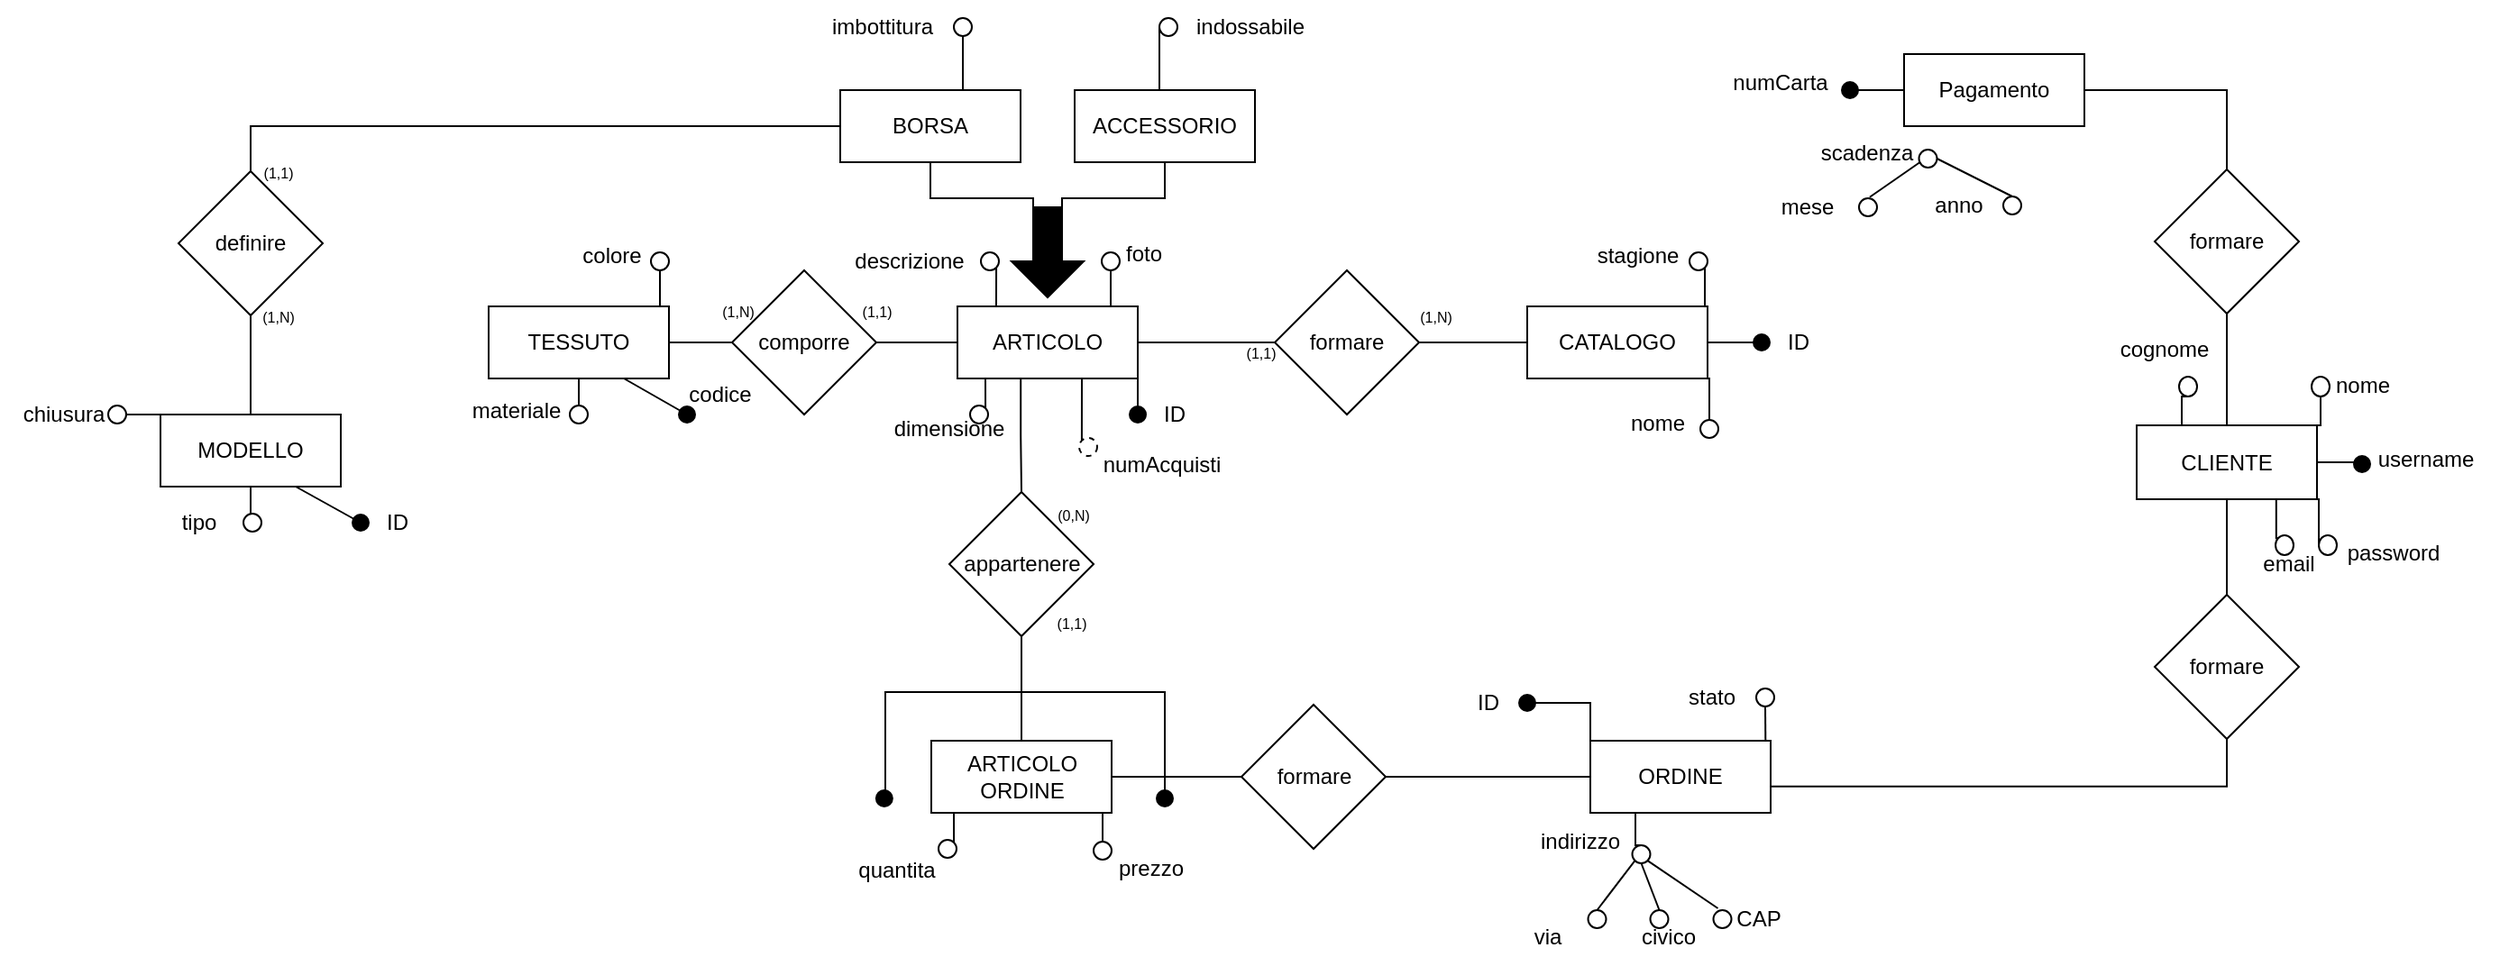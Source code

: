 <mxfile version="26.0.16">
  <diagram name="Pagina-1" id="xXDUhA1cTyPcn6yYdcTW">
    <mxGraphModel dx="1228" dy="206" grid="1" gridSize="10" guides="1" tooltips="1" connect="1" arrows="1" fold="1" page="1" pageScale="1" pageWidth="827" pageHeight="1169" math="0" shadow="0">
      <root>
        <mxCell id="0" />
        <mxCell id="1" parent="0" />
        <mxCell id="b8Xn-FrnnSBAFmYbfaQa-20" style="edgeStyle=orthogonalEdgeStyle;rounded=0;orthogonalLoop=1;jettySize=auto;html=1;exitX=0;exitY=0.5;exitDx=0;exitDy=0;entryX=0.5;entryY=0;entryDx=0;entryDy=0;endArrow=none;endFill=0;" parent="1" source="b8Xn-FrnnSBAFmYbfaQa-10" target="b8Xn-FrnnSBAFmYbfaQa-19" edge="1">
          <mxGeometry relative="1" as="geometry" />
        </mxCell>
        <mxCell id="b8Xn-FrnnSBAFmYbfaQa-26" style="edgeStyle=orthogonalEdgeStyle;rounded=0;orthogonalLoop=1;jettySize=auto;html=1;exitX=0.5;exitY=1;exitDx=0;exitDy=0;entryX=0.5;entryY=0;entryDx=0;entryDy=0;endArrow=none;endFill=0;" parent="1" source="b8Xn-FrnnSBAFmYbfaQa-19" target="b8Xn-FrnnSBAFmYbfaQa-21" edge="1">
          <mxGeometry relative="1" as="geometry" />
        </mxCell>
        <mxCell id="b8Xn-FrnnSBAFmYbfaQa-19" value="definire" style="rhombus;whiteSpace=wrap;html=1;" parent="1" vertex="1">
          <mxGeometry x="-27" y="115" width="80" height="80" as="geometry" />
        </mxCell>
        <mxCell id="b8Xn-FrnnSBAFmYbfaQa-105" style="edgeStyle=orthogonalEdgeStyle;rounded=0;orthogonalLoop=1;jettySize=auto;html=1;exitX=0;exitY=0;exitDx=0;exitDy=0;entryX=1;entryY=0.5;entryDx=0;entryDy=0;endArrow=none;endFill=0;" parent="1" source="b8Xn-FrnnSBAFmYbfaQa-21" target="b8Xn-FrnnSBAFmYbfaQa-103" edge="1">
          <mxGeometry relative="1" as="geometry" />
        </mxCell>
        <mxCell id="b8Xn-FrnnSBAFmYbfaQa-21" value="MODELLO" style="whiteSpace=wrap;html=1;align=center;" parent="1" vertex="1">
          <mxGeometry x="-37" y="250" width="100" height="40" as="geometry" />
        </mxCell>
        <mxCell id="b8Xn-FrnnSBAFmYbfaQa-33" style="edgeStyle=orthogonalEdgeStyle;rounded=0;orthogonalLoop=1;jettySize=auto;html=1;exitX=0.5;exitY=0;exitDx=0;exitDy=0;entryX=0.5;entryY=1;entryDx=0;entryDy=0;endArrow=none;endFill=0;" parent="1" source="b8Xn-FrnnSBAFmYbfaQa-29" target="b8Xn-FrnnSBAFmYbfaQa-21" edge="1">
          <mxGeometry relative="1" as="geometry" />
        </mxCell>
        <mxCell id="b8Xn-FrnnSBAFmYbfaQa-29" value="" style="ellipse;whiteSpace=wrap;html=1;aspect=fixed;" parent="1" vertex="1">
          <mxGeometry x="9" y="305" width="10" height="10" as="geometry" />
        </mxCell>
        <mxCell id="b8Xn-FrnnSBAFmYbfaQa-22" value="ID" style="text;html=1;align=center;verticalAlign=middle;resizable=0;points=[];autosize=1;strokeColor=none;fillColor=none;container=0;" parent="1" vertex="1">
          <mxGeometry x="74.003" y="295" width="40" height="30" as="geometry" />
        </mxCell>
        <mxCell id="b8Xn-FrnnSBAFmYbfaQa-23" value="" style="shape=waypoint;sketch=0;size=6;pointerEvents=1;points=[];fillColor=none;resizable=1;rotatable=1;perimeter=centerPerimeter;snapToPoint=1;perimeterSpacing=0;strokeWidth=3;movable=1;deletable=1;editable=1;locked=0;connectable=1;container=0;" parent="1" vertex="1">
          <mxGeometry x="64.0" y="300" width="20" height="20" as="geometry" />
        </mxCell>
        <mxCell id="b8Xn-FrnnSBAFmYbfaQa-24" value="" style="endArrow=none;html=1;rounded=0;entryX=0.378;entryY=0.683;entryDx=0;entryDy=0;entryPerimeter=0;movable=1;resizable=1;rotatable=1;deletable=1;editable=1;locked=0;connectable=1;exitX=0.75;exitY=1;exitDx=0;exitDy=0;" parent="1" source="b8Xn-FrnnSBAFmYbfaQa-21" target="b8Xn-FrnnSBAFmYbfaQa-23" edge="1">
          <mxGeometry width="50" height="50" relative="1" as="geometry">
            <mxPoint x="59.556" y="300" as="sourcePoint" />
            <mxPoint x="152.889" y="345" as="targetPoint" />
          </mxGeometry>
        </mxCell>
        <mxCell id="b8Xn-FrnnSBAFmYbfaQa-32" value="tipo" style="text;html=1;align=center;verticalAlign=middle;resizable=0;points=[];autosize=1;strokeColor=none;fillColor=none;container=0;" parent="1" vertex="1">
          <mxGeometry x="-35.997" y="295" width="40" height="30" as="geometry" />
        </mxCell>
        <mxCell id="b8Xn-FrnnSBAFmYbfaQa-67" style="edgeStyle=orthogonalEdgeStyle;rounded=0;orthogonalLoop=1;jettySize=auto;html=1;exitX=1;exitY=1;exitDx=0;exitDy=0;entryX=0.5;entryY=0;entryDx=0;entryDy=0;endArrow=none;endFill=0;" parent="1" source="b8Xn-FrnnSBAFmYbfaQa-41" target="b8Xn-FrnnSBAFmYbfaQa-63" edge="1">
          <mxGeometry relative="1" as="geometry" />
        </mxCell>
        <mxCell id="b8Xn-FrnnSBAFmYbfaQa-68" style="edgeStyle=orthogonalEdgeStyle;rounded=0;orthogonalLoop=1;jettySize=auto;html=1;exitX=1;exitY=0;exitDx=0;exitDy=0;entryX=1;entryY=1;entryDx=0;entryDy=0;endArrow=none;endFill=0;" parent="1" source="b8Xn-FrnnSBAFmYbfaQa-41" target="b8Xn-FrnnSBAFmYbfaQa-59" edge="1">
          <mxGeometry relative="1" as="geometry" />
        </mxCell>
        <mxCell id="b8Xn-FrnnSBAFmYbfaQa-41" value="CATALOGO" style="whiteSpace=wrap;html=1;align=center;" parent="1" vertex="1">
          <mxGeometry x="721" y="190" width="100" height="40" as="geometry" />
        </mxCell>
        <mxCell id="b8Xn-FrnnSBAFmYbfaQa-49" style="edgeStyle=orthogonalEdgeStyle;rounded=0;orthogonalLoop=1;jettySize=auto;html=1;exitX=1;exitY=0.5;exitDx=0;exitDy=0;entryX=0;entryY=0.5;entryDx=0;entryDy=0;endArrow=none;endFill=0;" parent="1" source="b8Xn-FrnnSBAFmYbfaQa-47" target="b8Xn-FrnnSBAFmYbfaQa-41" edge="1">
          <mxGeometry relative="1" as="geometry" />
        </mxCell>
        <mxCell id="b8Xn-FrnnSBAFmYbfaQa-51" style="edgeStyle=orthogonalEdgeStyle;rounded=0;orthogonalLoop=1;jettySize=auto;html=1;exitX=0;exitY=0.5;exitDx=0;exitDy=0;entryX=1;entryY=0.5;entryDx=0;entryDy=0;endArrow=none;endFill=0;" parent="1" source="b8Xn-FrnnSBAFmYbfaQa-47" target="b8Xn-FrnnSBAFmYbfaQa-18" edge="1">
          <mxGeometry relative="1" as="geometry" />
        </mxCell>
        <mxCell id="b8Xn-FrnnSBAFmYbfaQa-47" value="formare" style="rhombus;whiteSpace=wrap;html=1;" parent="1" vertex="1">
          <mxGeometry x="581" y="170" width="80" height="80" as="geometry" />
        </mxCell>
        <mxCell id="b8Xn-FrnnSBAFmYbfaQa-198" style="edgeStyle=orthogonalEdgeStyle;rounded=0;orthogonalLoop=1;jettySize=auto;html=1;exitX=0.5;exitY=0;exitDx=0;exitDy=0;entryX=0;entryY=0.5;entryDx=0;entryDy=0;endArrow=none;endFill=0;" parent="1" source="b8Xn-FrnnSBAFmYbfaQa-1" target="b8Xn-FrnnSBAFmYbfaQa-194" edge="1">
          <mxGeometry relative="1" as="geometry" />
        </mxCell>
        <mxCell id="b8Xn-FrnnSBAFmYbfaQa-1" value="ACCESSORIO" style="whiteSpace=wrap;html=1;align=center;" parent="1" vertex="1">
          <mxGeometry x="470" y="70" width="100" height="40" as="geometry" />
        </mxCell>
        <mxCell id="b8Xn-FrnnSBAFmYbfaQa-189" style="edgeStyle=orthogonalEdgeStyle;rounded=0;orthogonalLoop=1;jettySize=auto;html=1;exitX=0.75;exitY=0;exitDx=0;exitDy=0;entryX=0.5;entryY=1;entryDx=0;entryDy=0;endArrow=none;endFill=0;" parent="1" source="b8Xn-FrnnSBAFmYbfaQa-10" target="b8Xn-FrnnSBAFmYbfaQa-187" edge="1">
          <mxGeometry relative="1" as="geometry" />
        </mxCell>
        <mxCell id="b8Xn-FrnnSBAFmYbfaQa-10" value="BORSA" style="whiteSpace=wrap;html=1;align=center;" parent="1" vertex="1">
          <mxGeometry x="340" y="70" width="100" height="40" as="geometry" />
        </mxCell>
        <mxCell id="b8Xn-FrnnSBAFmYbfaQa-14" value="" style="shape=singleArrow;whiteSpace=wrap;html=1;arrowWidth=0.4;arrowSize=0.4;rotation=90;fillColor=#000000;" parent="1" vertex="1">
          <mxGeometry x="430" y="140" width="50" height="40" as="geometry" />
        </mxCell>
        <mxCell id="b8Xn-FrnnSBAFmYbfaQa-16" style="edgeStyle=orthogonalEdgeStyle;rounded=0;orthogonalLoop=1;jettySize=auto;html=1;exitX=0.5;exitY=1;exitDx=0;exitDy=0;entryX=0;entryY=0;entryDx=0;entryDy=28;entryPerimeter=0;endArrow=none;endFill=0;" parent="1" source="b8Xn-FrnnSBAFmYbfaQa-10" target="b8Xn-FrnnSBAFmYbfaQa-14" edge="1">
          <mxGeometry relative="1" as="geometry" />
        </mxCell>
        <mxCell id="b8Xn-FrnnSBAFmYbfaQa-17" style="edgeStyle=orthogonalEdgeStyle;rounded=0;orthogonalLoop=1;jettySize=auto;html=1;exitX=0.5;exitY=1;exitDx=0;exitDy=0;entryX=0;entryY=0;entryDx=0;entryDy=12;entryPerimeter=0;endArrow=none;endFill=0;" parent="1" source="b8Xn-FrnnSBAFmYbfaQa-1" target="b8Xn-FrnnSBAFmYbfaQa-14" edge="1">
          <mxGeometry relative="1" as="geometry">
            <mxPoint x="400" y="120" as="sourcePoint" />
            <mxPoint x="457" y="145" as="targetPoint" />
          </mxGeometry>
        </mxCell>
        <mxCell id="b8Xn-FrnnSBAFmYbfaQa-38" style="edgeStyle=orthogonalEdgeStyle;rounded=0;orthogonalLoop=1;jettySize=auto;html=1;exitX=0.25;exitY=1;exitDx=0;exitDy=0;entryX=1;entryY=0;entryDx=0;entryDy=0;endArrow=none;endFill=0;" parent="1" source="b8Xn-FrnnSBAFmYbfaQa-18" target="b8Xn-FrnnSBAFmYbfaQa-34" edge="1">
          <mxGeometry relative="1" as="geometry" />
        </mxCell>
        <mxCell id="b8Xn-FrnnSBAFmYbfaQa-83" style="edgeStyle=orthogonalEdgeStyle;rounded=0;orthogonalLoop=1;jettySize=auto;html=1;exitX=0.25;exitY=0;exitDx=0;exitDy=0;entryX=1;entryY=1;entryDx=0;entryDy=0;endArrow=none;endFill=0;" parent="1" source="b8Xn-FrnnSBAFmYbfaQa-18" target="b8Xn-FrnnSBAFmYbfaQa-81" edge="1">
          <mxGeometry relative="1" as="geometry" />
        </mxCell>
        <mxCell id="b8Xn-FrnnSBAFmYbfaQa-88" style="edgeStyle=orthogonalEdgeStyle;rounded=0;orthogonalLoop=1;jettySize=auto;html=1;exitX=1;exitY=0;exitDx=0;exitDy=0;entryX=0.5;entryY=1;entryDx=0;entryDy=0;endArrow=none;endFill=0;" parent="1" source="b8Xn-FrnnSBAFmYbfaQa-18" target="b8Xn-FrnnSBAFmYbfaQa-84" edge="1">
          <mxGeometry relative="1" as="geometry" />
        </mxCell>
        <mxCell id="b8Xn-FrnnSBAFmYbfaQa-107" style="edgeStyle=orthogonalEdgeStyle;rounded=0;orthogonalLoop=1;jettySize=auto;html=1;exitX=0.351;exitY=1.014;exitDx=0;exitDy=0;entryX=0.5;entryY=0;entryDx=0;entryDy=0;endArrow=none;endFill=0;exitPerimeter=0;" parent="1" source="b8Xn-FrnnSBAFmYbfaQa-18" target="b8Xn-FrnnSBAFmYbfaQa-106" edge="1">
          <mxGeometry relative="1" as="geometry" />
        </mxCell>
        <mxCell id="b8Xn-FrnnSBAFmYbfaQa-182" style="edgeStyle=orthogonalEdgeStyle;rounded=0;orthogonalLoop=1;jettySize=auto;html=1;exitX=0.75;exitY=1;exitDx=0;exitDy=0;entryX=0;entryY=0;entryDx=0;entryDy=0;endArrow=none;endFill=0;" parent="1" source="b8Xn-FrnnSBAFmYbfaQa-18" target="b8Xn-FrnnSBAFmYbfaQa-181" edge="1">
          <mxGeometry relative="1" as="geometry" />
        </mxCell>
        <mxCell id="b8Xn-FrnnSBAFmYbfaQa-18" value="ARTICOLO" style="whiteSpace=wrap;html=1;align=center;" parent="1" vertex="1">
          <mxGeometry x="405" y="190" width="100" height="40" as="geometry" />
        </mxCell>
        <mxCell id="b8Xn-FrnnSBAFmYbfaQa-34" value="" style="ellipse;whiteSpace=wrap;html=1;aspect=fixed;" parent="1" vertex="1">
          <mxGeometry x="412" y="245" width="10" height="10" as="geometry" />
        </mxCell>
        <mxCell id="b8Xn-FrnnSBAFmYbfaQa-35" value="ID" style="text;html=1;align=center;verticalAlign=middle;resizable=0;points=[];autosize=1;strokeColor=none;fillColor=none;container=0;" parent="1" vertex="1">
          <mxGeometry x="505.003" y="235" width="40" height="30" as="geometry" />
        </mxCell>
        <mxCell id="b8Xn-FrnnSBAFmYbfaQa-36" value="" style="shape=waypoint;sketch=0;size=6;pointerEvents=1;points=[];fillColor=none;resizable=1;rotatable=1;perimeter=centerPerimeter;snapToPoint=1;perimeterSpacing=0;strokeWidth=3;movable=1;deletable=1;editable=1;locked=0;connectable=1;container=0;" parent="1" vertex="1">
          <mxGeometry x="495" y="240" width="20" height="20" as="geometry" />
        </mxCell>
        <mxCell id="b8Xn-FrnnSBAFmYbfaQa-37" style="edgeStyle=orthogonalEdgeStyle;rounded=0;orthogonalLoop=1;jettySize=auto;html=1;exitX=0.75;exitY=1;exitDx=0;exitDy=0;entryX=0.17;entryY=0.8;entryDx=0;entryDy=0;entryPerimeter=0;endArrow=none;endFill=0;" parent="1" source="b8Xn-FrnnSBAFmYbfaQa-18" target="b8Xn-FrnnSBAFmYbfaQa-36" edge="1">
          <mxGeometry relative="1" as="geometry" />
        </mxCell>
        <mxCell id="b8Xn-FrnnSBAFmYbfaQa-39" value="dimensione" style="text;html=1;align=center;verticalAlign=middle;resizable=0;points=[];autosize=1;strokeColor=none;fillColor=none;container=0;" parent="1" vertex="1">
          <mxGeometry x="360.003" y="243" width="80" height="30" as="geometry" />
        </mxCell>
        <mxCell id="b8Xn-FrnnSBAFmYbfaQa-52" value="ID" style="text;html=1;align=center;verticalAlign=middle;resizable=0;points=[];autosize=1;strokeColor=none;fillColor=none;container=0;" parent="1" vertex="1">
          <mxGeometry x="851.003" y="195" width="40" height="30" as="geometry" />
        </mxCell>
        <mxCell id="b8Xn-FrnnSBAFmYbfaQa-53" value="" style="shape=waypoint;sketch=0;size=6;pointerEvents=1;points=[];fillColor=none;resizable=1;rotatable=1;perimeter=centerPerimeter;snapToPoint=1;perimeterSpacing=0;strokeWidth=3;movable=1;deletable=1;editable=1;locked=0;connectable=1;container=0;" parent="1" vertex="1">
          <mxGeometry x="841" y="200" width="20" height="20" as="geometry" />
        </mxCell>
        <mxCell id="b8Xn-FrnnSBAFmYbfaQa-54" style="edgeStyle=orthogonalEdgeStyle;rounded=0;orthogonalLoop=1;jettySize=auto;html=1;exitX=1;exitY=0.5;exitDx=0;exitDy=0;entryX=0.24;entryY=0.48;entryDx=0;entryDy=0;entryPerimeter=0;endArrow=none;endFill=0;" parent="1" source="b8Xn-FrnnSBAFmYbfaQa-41" target="b8Xn-FrnnSBAFmYbfaQa-53" edge="1">
          <mxGeometry relative="1" as="geometry" />
        </mxCell>
        <mxCell id="b8Xn-FrnnSBAFmYbfaQa-58" value="stagione" style="text;html=1;align=center;verticalAlign=middle;resizable=0;points=[];autosize=1;strokeColor=none;fillColor=none;container=0;" parent="1" vertex="1">
          <mxGeometry x="747.003" y="147" width="70" height="30" as="geometry" />
        </mxCell>
        <mxCell id="b8Xn-FrnnSBAFmYbfaQa-59" value="" style="ellipse;whiteSpace=wrap;html=1;aspect=fixed;" parent="1" vertex="1">
          <mxGeometry x="811" y="160" width="10" height="10" as="geometry" />
        </mxCell>
        <mxCell id="b8Xn-FrnnSBAFmYbfaQa-62" value="nome" style="text;html=1;align=center;verticalAlign=middle;resizable=0;points=[];autosize=1;strokeColor=none;fillColor=none;container=0;" parent="1" vertex="1">
          <mxGeometry x="768.003" y="240" width="50" height="30" as="geometry" />
        </mxCell>
        <mxCell id="b8Xn-FrnnSBAFmYbfaQa-63" value="" style="ellipse;whiteSpace=wrap;html=1;aspect=fixed;" parent="1" vertex="1">
          <mxGeometry x="817" y="253" width="10" height="10" as="geometry" />
        </mxCell>
        <mxCell id="b8Xn-FrnnSBAFmYbfaQa-80" style="edgeStyle=orthogonalEdgeStyle;rounded=0;orthogonalLoop=1;jettySize=auto;html=1;exitX=1;exitY=0;exitDx=0;exitDy=0;entryX=0.5;entryY=1;entryDx=0;entryDy=0;endArrow=none;endFill=0;" parent="1" source="b8Xn-FrnnSBAFmYbfaQa-69" target="b8Xn-FrnnSBAFmYbfaQa-77" edge="1">
          <mxGeometry relative="1" as="geometry" />
        </mxCell>
        <mxCell id="b8Xn-FrnnSBAFmYbfaQa-69" value="TESSUTO" style="whiteSpace=wrap;html=1;align=center;" parent="1" vertex="1">
          <mxGeometry x="145" y="190" width="100" height="40" as="geometry" />
        </mxCell>
        <mxCell id="b8Xn-FrnnSBAFmYbfaQa-70" style="edgeStyle=orthogonalEdgeStyle;rounded=0;orthogonalLoop=1;jettySize=auto;html=1;exitX=0.5;exitY=0;exitDx=0;exitDy=0;entryX=0.5;entryY=1;entryDx=0;entryDy=0;endArrow=none;endFill=0;" parent="1" source="b8Xn-FrnnSBAFmYbfaQa-71" target="b8Xn-FrnnSBAFmYbfaQa-69" edge="1">
          <mxGeometry relative="1" as="geometry" />
        </mxCell>
        <mxCell id="b8Xn-FrnnSBAFmYbfaQa-71" value="" style="ellipse;whiteSpace=wrap;html=1;aspect=fixed;" parent="1" vertex="1">
          <mxGeometry x="190" y="245" width="10" height="10" as="geometry" />
        </mxCell>
        <mxCell id="b8Xn-FrnnSBAFmYbfaQa-72" value="codice" style="text;html=1;align=center;verticalAlign=middle;resizable=0;points=[];autosize=1;strokeColor=none;fillColor=none;container=0;" parent="1" vertex="1">
          <mxGeometry x="243.003" y="224" width="60" height="30" as="geometry" />
        </mxCell>
        <mxCell id="b8Xn-FrnnSBAFmYbfaQa-73" value="" style="shape=waypoint;sketch=0;size=6;pointerEvents=1;points=[];fillColor=none;resizable=1;rotatable=1;perimeter=centerPerimeter;snapToPoint=1;perimeterSpacing=0;strokeWidth=3;movable=1;deletable=1;editable=1;locked=0;connectable=1;container=0;" parent="1" vertex="1">
          <mxGeometry x="245" y="240" width="20" height="20" as="geometry" />
        </mxCell>
        <mxCell id="b8Xn-FrnnSBAFmYbfaQa-74" value="" style="endArrow=none;html=1;rounded=0;entryX=0.378;entryY=0.683;entryDx=0;entryDy=0;entryPerimeter=0;movable=1;resizable=1;rotatable=1;deletable=1;editable=1;locked=0;connectable=1;exitX=0.75;exitY=1;exitDx=0;exitDy=0;" parent="1" source="b8Xn-FrnnSBAFmYbfaQa-69" target="b8Xn-FrnnSBAFmYbfaQa-73" edge="1">
          <mxGeometry width="50" height="50" relative="1" as="geometry">
            <mxPoint x="240.556" y="240" as="sourcePoint" />
            <mxPoint x="333.889" y="285" as="targetPoint" />
          </mxGeometry>
        </mxCell>
        <mxCell id="b8Xn-FrnnSBAFmYbfaQa-75" value="materiale" style="text;html=1;align=center;verticalAlign=middle;resizable=0;points=[];autosize=1;strokeColor=none;fillColor=none;container=0;" parent="1" vertex="1">
          <mxGeometry x="125.003" y="233" width="70" height="30" as="geometry" />
        </mxCell>
        <mxCell id="b8Xn-FrnnSBAFmYbfaQa-77" value="" style="ellipse;whiteSpace=wrap;html=1;aspect=fixed;" parent="1" vertex="1">
          <mxGeometry x="235" y="160" width="10" height="10" as="geometry" />
        </mxCell>
        <mxCell id="b8Xn-FrnnSBAFmYbfaQa-78" value="colore" style="text;html=1;align=center;verticalAlign=middle;resizable=0;points=[];autosize=1;strokeColor=none;fillColor=none;container=0;" parent="1" vertex="1">
          <mxGeometry x="183.003" y="147" width="60" height="30" as="geometry" />
        </mxCell>
        <mxCell id="b8Xn-FrnnSBAFmYbfaQa-81" value="" style="ellipse;whiteSpace=wrap;html=1;aspect=fixed;" parent="1" vertex="1">
          <mxGeometry x="418" y="160" width="10" height="10" as="geometry" />
        </mxCell>
        <mxCell id="b8Xn-FrnnSBAFmYbfaQa-82" value="descrizione" style="text;html=1;align=center;verticalAlign=middle;resizable=0;points=[];autosize=1;strokeColor=none;fillColor=none;container=0;" parent="1" vertex="1">
          <mxGeometry x="338.003" y="150" width="80" height="30" as="geometry" />
        </mxCell>
        <mxCell id="b8Xn-FrnnSBAFmYbfaQa-84" value="" style="ellipse;whiteSpace=wrap;html=1;aspect=fixed;" parent="1" vertex="1">
          <mxGeometry x="485" y="160" width="10" height="10" as="geometry" />
        </mxCell>
        <mxCell id="b8Xn-FrnnSBAFmYbfaQa-85" value="foto" style="text;html=1;align=center;verticalAlign=middle;resizable=0;points=[];autosize=1;strokeColor=none;fillColor=none;container=0;" parent="1" vertex="1">
          <mxGeometry x="488.003" y="146" width="40" height="30" as="geometry" />
        </mxCell>
        <mxCell id="b8Xn-FrnnSBAFmYbfaQa-91" style="edgeStyle=orthogonalEdgeStyle;rounded=0;orthogonalLoop=1;jettySize=auto;html=1;exitX=0;exitY=0.5;exitDx=0;exitDy=0;entryX=1;entryY=0.5;entryDx=0;entryDy=0;endArrow=none;endFill=0;" parent="1" source="b8Xn-FrnnSBAFmYbfaQa-89" target="b8Xn-FrnnSBAFmYbfaQa-69" edge="1">
          <mxGeometry relative="1" as="geometry" />
        </mxCell>
        <mxCell id="b8Xn-FrnnSBAFmYbfaQa-92" style="edgeStyle=orthogonalEdgeStyle;rounded=0;orthogonalLoop=1;jettySize=auto;html=1;exitX=1;exitY=0.5;exitDx=0;exitDy=0;entryX=0;entryY=0.5;entryDx=0;entryDy=0;endArrow=none;endFill=0;" parent="1" source="b8Xn-FrnnSBAFmYbfaQa-89" target="b8Xn-FrnnSBAFmYbfaQa-18" edge="1">
          <mxGeometry relative="1" as="geometry" />
        </mxCell>
        <mxCell id="b8Xn-FrnnSBAFmYbfaQa-89" value="comporre" style="rhombus;whiteSpace=wrap;html=1;" parent="1" vertex="1">
          <mxGeometry x="280" y="170" width="80" height="80" as="geometry" />
        </mxCell>
        <mxCell id="b8Xn-FrnnSBAFmYbfaQa-94" value="&lt;font style=&quot;font-size: 8px;&quot;&gt;(1,N)&lt;/font&gt;" style="text;html=1;align=center;verticalAlign=middle;resizable=0;points=[];autosize=1;strokeColor=none;fillColor=none;" parent="1" vertex="1">
          <mxGeometry x="263" y="177" width="40" height="30" as="geometry" />
        </mxCell>
        <mxCell id="b8Xn-FrnnSBAFmYbfaQa-95" value="&lt;font style=&quot;font-size: 8px;&quot;&gt;(1,1)&lt;/font&gt;" style="text;html=1;align=center;verticalAlign=middle;resizable=0;points=[];autosize=1;strokeColor=none;fillColor=none;" parent="1" vertex="1">
          <mxGeometry x="340" y="177" width="40" height="30" as="geometry" />
        </mxCell>
        <mxCell id="b8Xn-FrnnSBAFmYbfaQa-96" value="&lt;font style=&quot;font-size: 8px;&quot;&gt;(1,1)&lt;/font&gt;" style="text;html=1;align=center;verticalAlign=middle;resizable=0;points=[];autosize=1;strokeColor=none;fillColor=none;" parent="1" vertex="1">
          <mxGeometry x="553" y="200" width="40" height="30" as="geometry" />
        </mxCell>
        <mxCell id="b8Xn-FrnnSBAFmYbfaQa-97" value="&lt;font style=&quot;font-size: 8px;&quot;&gt;(1,N)&lt;/font&gt;" style="text;html=1;align=center;verticalAlign=middle;resizable=0;points=[];autosize=1;strokeColor=none;fillColor=none;" parent="1" vertex="1">
          <mxGeometry x="650" y="180" width="40" height="30" as="geometry" />
        </mxCell>
        <mxCell id="b8Xn-FrnnSBAFmYbfaQa-98" value="&lt;font style=&quot;font-size: 8px;&quot;&gt;(1,N)&lt;/font&gt;" style="text;html=1;align=center;verticalAlign=middle;resizable=0;points=[];autosize=1;strokeColor=none;fillColor=none;" parent="1" vertex="1">
          <mxGeometry x="8" y="180" width="40" height="30" as="geometry" />
        </mxCell>
        <mxCell id="b8Xn-FrnnSBAFmYbfaQa-99" value="&lt;font style=&quot;font-size: 8px;&quot;&gt;(1,1)&lt;/font&gt;" style="text;html=1;align=center;verticalAlign=middle;resizable=0;points=[];autosize=1;strokeColor=none;fillColor=none;" parent="1" vertex="1">
          <mxGeometry x="8" y="100" width="40" height="30" as="geometry" />
        </mxCell>
        <mxCell id="b8Xn-FrnnSBAFmYbfaQa-103" value="" style="ellipse;whiteSpace=wrap;html=1;aspect=fixed;" parent="1" vertex="1">
          <mxGeometry x="-66" y="245" width="10" height="10" as="geometry" />
        </mxCell>
        <mxCell id="b8Xn-FrnnSBAFmYbfaQa-104" value="chiusura" style="text;html=1;align=center;verticalAlign=middle;resizable=0;points=[];autosize=1;strokeColor=none;fillColor=none;container=0;" parent="1" vertex="1">
          <mxGeometry x="-125.997" y="235" width="70" height="30" as="geometry" />
        </mxCell>
        <mxCell id="b8Xn-FrnnSBAFmYbfaQa-200" style="edgeStyle=orthogonalEdgeStyle;rounded=0;orthogonalLoop=1;jettySize=auto;html=1;exitX=0.5;exitY=1;exitDx=0;exitDy=0;entryX=0.5;entryY=0;entryDx=0;entryDy=0;endArrow=none;endFill=0;" parent="1" source="b8Xn-FrnnSBAFmYbfaQa-106" target="b8Xn-FrnnSBAFmYbfaQa-199" edge="1">
          <mxGeometry relative="1" as="geometry" />
        </mxCell>
        <mxCell id="b8Xn-FrnnSBAFmYbfaQa-106" value="appartenere" style="rhombus;whiteSpace=wrap;html=1;" parent="1" vertex="1">
          <mxGeometry x="400.5" y="293" width="80" height="80" as="geometry" />
        </mxCell>
        <mxCell id="b8Xn-FrnnSBAFmYbfaQa-119" style="edgeStyle=orthogonalEdgeStyle;rounded=0;orthogonalLoop=1;jettySize=auto;html=1;exitX=1;exitY=0;exitDx=0;exitDy=0;entryX=0.5;entryY=1;entryDx=0;entryDy=0;endArrow=none;endFill=0;" parent="1" source="b8Xn-FrnnSBAFmYbfaQa-109" target="b8Xn-FrnnSBAFmYbfaQa-110" edge="1">
          <mxGeometry relative="1" as="geometry" />
        </mxCell>
        <mxCell id="b8Xn-FrnnSBAFmYbfaQa-174" style="edgeStyle=orthogonalEdgeStyle;rounded=0;orthogonalLoop=1;jettySize=auto;html=1;exitX=1;exitY=1;exitDx=0;exitDy=0;entryX=0;entryY=0.5;entryDx=0;entryDy=0;endArrow=none;endFill=0;" parent="1" source="b8Xn-FrnnSBAFmYbfaQa-109" target="b8Xn-FrnnSBAFmYbfaQa-171" edge="1">
          <mxGeometry relative="1" as="geometry" />
        </mxCell>
        <mxCell id="b8Xn-FrnnSBAFmYbfaQa-109" value="CLIENTE" style="whiteSpace=wrap;html=1;align=center;" parent="1" vertex="1">
          <mxGeometry x="1059" y="256" width="100" height="41" as="geometry" />
        </mxCell>
        <mxCell id="b8Xn-FrnnSBAFmYbfaQa-110" value="" style="ellipse;whiteSpace=wrap;html=1;aspect=fixed;" parent="1" vertex="1">
          <mxGeometry x="1156" y="229" width="10" height="11" as="geometry" />
        </mxCell>
        <mxCell id="b8Xn-FrnnSBAFmYbfaQa-111" value="nome" style="text;html=1;align=center;verticalAlign=middle;resizable=0;points=[];autosize=1;strokeColor=none;fillColor=none;container=0;" parent="1" vertex="1">
          <mxGeometry x="1159.003" y="219" width="50" height="30" as="geometry" />
        </mxCell>
        <mxCell id="b8Xn-FrnnSBAFmYbfaQa-112" value="" style="ellipse;whiteSpace=wrap;html=1;aspect=fixed;" parent="1" vertex="1">
          <mxGeometry x="1082.5" y="229" width="10" height="11" as="geometry" />
        </mxCell>
        <mxCell id="b8Xn-FrnnSBAFmYbfaQa-113" value="cognome" style="text;html=1;align=center;verticalAlign=middle;resizable=0;points=[];autosize=1;strokeColor=none;fillColor=none;container=0;" parent="1" vertex="1">
          <mxGeometry x="1038.503" y="199" width="70" height="30" as="geometry" />
        </mxCell>
        <mxCell id="b8Xn-FrnnSBAFmYbfaQa-118" style="edgeStyle=orthogonalEdgeStyle;rounded=0;orthogonalLoop=1;jettySize=auto;html=1;exitX=0.5;exitY=1;exitDx=0;exitDy=0;entryX=0.25;entryY=0;entryDx=0;entryDy=0;endArrow=none;endFill=0;" parent="1" source="b8Xn-FrnnSBAFmYbfaQa-112" target="b8Xn-FrnnSBAFmYbfaQa-109" edge="1">
          <mxGeometry relative="1" as="geometry" />
        </mxCell>
        <mxCell id="b8Xn-FrnnSBAFmYbfaQa-121" value="" style="shape=waypoint;sketch=0;size=6;pointerEvents=1;points=[];fillColor=none;resizable=1;rotatable=1;perimeter=centerPerimeter;snapToPoint=1;perimeterSpacing=0;strokeWidth=3;movable=1;deletable=1;editable=1;locked=0;connectable=1;container=0;" parent="1" vertex="1">
          <mxGeometry x="1174" y="267" width="20" height="21" as="geometry" />
        </mxCell>
        <mxCell id="b8Xn-FrnnSBAFmYbfaQa-122" value="username" style="text;html=1;align=center;verticalAlign=middle;resizable=0;points=[];autosize=1;strokeColor=none;fillColor=none;container=0;" parent="1" vertex="1">
          <mxGeometry x="1179.003" y="260" width="80" height="30" as="geometry" />
        </mxCell>
        <mxCell id="b8Xn-FrnnSBAFmYbfaQa-123" style="edgeStyle=orthogonalEdgeStyle;rounded=0;orthogonalLoop=1;jettySize=auto;html=1;exitX=1;exitY=0.5;exitDx=0;exitDy=0;entryX=0.319;entryY=0.498;entryDx=0;entryDy=0;entryPerimeter=0;endArrow=none;endFill=0;" parent="1" source="b8Xn-FrnnSBAFmYbfaQa-109" target="b8Xn-FrnnSBAFmYbfaQa-121" edge="1">
          <mxGeometry relative="1" as="geometry" />
        </mxCell>
        <mxCell id="b8Xn-FrnnSBAFmYbfaQa-170" value="" style="ellipse;whiteSpace=wrap;html=1;aspect=fixed;" parent="1" vertex="1">
          <mxGeometry x="1136" y="317" width="10" height="11" as="geometry" />
        </mxCell>
        <mxCell id="b8Xn-FrnnSBAFmYbfaQa-171" value="" style="ellipse;whiteSpace=wrap;html=1;aspect=fixed;" parent="1" vertex="1">
          <mxGeometry x="1160" y="317" width="10" height="11" as="geometry" />
        </mxCell>
        <mxCell id="b8Xn-FrnnSBAFmYbfaQa-172" value="email" style="text;html=1;align=center;verticalAlign=middle;resizable=0;points=[];autosize=1;strokeColor=none;fillColor=none;container=0;" parent="1" vertex="1">
          <mxGeometry x="1118.003" y="318" width="50" height="30" as="geometry" />
        </mxCell>
        <mxCell id="b8Xn-FrnnSBAFmYbfaQa-173" value="password" style="text;html=1;align=center;verticalAlign=middle;resizable=0;points=[];autosize=1;strokeColor=none;fillColor=none;container=0;" parent="1" vertex="1">
          <mxGeometry x="1166.003" y="312" width="70" height="30" as="geometry" />
        </mxCell>
        <mxCell id="b8Xn-FrnnSBAFmYbfaQa-176" style="edgeStyle=orthogonalEdgeStyle;rounded=0;orthogonalLoop=1;jettySize=auto;html=1;exitX=0;exitY=0;exitDx=0;exitDy=0;entryX=0.414;entryY=1.021;entryDx=0;entryDy=0;entryPerimeter=0;endArrow=none;endFill=0;" parent="1" source="b8Xn-FrnnSBAFmYbfaQa-170" edge="1">
          <mxGeometry relative="1" as="geometry">
            <mxPoint x="1149" y="317" as="sourcePoint" />
            <mxPoint x="1136.4" y="296.84" as="targetPoint" />
          </mxGeometry>
        </mxCell>
        <mxCell id="b8Xn-FrnnSBAFmYbfaQa-177" value="&lt;font style=&quot;font-size: 8px;&quot;&gt;(1,1)&lt;/font&gt;" style="text;html=1;align=center;verticalAlign=middle;resizable=0;points=[];autosize=1;strokeColor=none;fillColor=none;" parent="1" vertex="1">
          <mxGeometry x="448" y="350" width="40" height="30" as="geometry" />
        </mxCell>
        <mxCell id="b8Xn-FrnnSBAFmYbfaQa-178" value="&lt;font style=&quot;font-size: 8px;&quot;&gt;(0,N)&lt;/font&gt;" style="text;html=1;align=center;verticalAlign=middle;resizable=0;points=[];autosize=1;strokeColor=none;fillColor=none;" parent="1" vertex="1">
          <mxGeometry x="448.5" y="290" width="40" height="30" as="geometry" />
        </mxCell>
        <mxCell id="b8Xn-FrnnSBAFmYbfaQa-181" value="" style="ellipse;whiteSpace=wrap;html=1;aspect=fixed;dashed=1;" parent="1" vertex="1">
          <mxGeometry x="472.5" y="263" width="10" height="10" as="geometry" />
        </mxCell>
        <mxCell id="b8Xn-FrnnSBAFmYbfaQa-183" value="numAcquisti" style="text;html=1;align=center;verticalAlign=middle;resizable=0;points=[];autosize=1;strokeColor=none;fillColor=none;container=0;" parent="1" vertex="1">
          <mxGeometry x="472.503" y="263" width="90" height="30" as="geometry" />
        </mxCell>
        <mxCell id="b8Xn-FrnnSBAFmYbfaQa-187" value="" style="ellipse;whiteSpace=wrap;html=1;aspect=fixed;" parent="1" vertex="1">
          <mxGeometry x="403" y="30" width="10" height="10" as="geometry" />
        </mxCell>
        <mxCell id="b8Xn-FrnnSBAFmYbfaQa-188" value="imbottitura" style="text;html=1;align=center;verticalAlign=middle;resizable=0;points=[];autosize=1;strokeColor=none;fillColor=none;container=0;" parent="1" vertex="1">
          <mxGeometry x="323.003" y="20" width="80" height="30" as="geometry" />
        </mxCell>
        <mxCell id="b8Xn-FrnnSBAFmYbfaQa-194" value="" style="ellipse;whiteSpace=wrap;html=1;aspect=fixed;" parent="1" vertex="1">
          <mxGeometry x="517" y="30" width="10" height="10" as="geometry" />
        </mxCell>
        <mxCell id="b8Xn-FrnnSBAFmYbfaQa-195" value="&lt;div&gt;indossabile&lt;/div&gt;" style="text;html=1;align=center;verticalAlign=middle;resizable=0;points=[];autosize=1;strokeColor=none;fillColor=none;container=0;" parent="1" vertex="1">
          <mxGeometry x="527.003" y="20" width="80" height="30" as="geometry" />
        </mxCell>
        <mxCell id="b8Xn-FrnnSBAFmYbfaQa-236" style="edgeStyle=orthogonalEdgeStyle;rounded=0;orthogonalLoop=1;jettySize=auto;html=1;entryX=0.5;entryY=0;entryDx=0;entryDy=0;endArrow=none;endFill=0;" parent="1" target="b8Xn-FrnnSBAFmYbfaQa-234" edge="1">
          <mxGeometry relative="1" as="geometry">
            <mxPoint x="466" y="471" as="sourcePoint" />
          </mxGeometry>
        </mxCell>
        <mxCell id="b8Xn-FrnnSBAFmYbfaQa-199" value="ARTICOLO ORDINE" style="whiteSpace=wrap;html=1;align=center;" parent="1" vertex="1">
          <mxGeometry x="390.5" y="431" width="100" height="40" as="geometry" />
        </mxCell>
        <mxCell id="b8Xn-FrnnSBAFmYbfaQa-225" style="edgeStyle=orthogonalEdgeStyle;rounded=0;orthogonalLoop=1;jettySize=auto;html=1;exitX=1;exitY=0.5;exitDx=0;exitDy=0;entryX=0;entryY=0.5;entryDx=0;entryDy=0;endArrow=none;endFill=0;" parent="1" source="b8Xn-FrnnSBAFmYbfaQa-202" target="b8Xn-FrnnSBAFmYbfaQa-204" edge="1">
          <mxGeometry relative="1" as="geometry">
            <Array as="points">
              <mxPoint x="710" y="451" />
            </Array>
          </mxGeometry>
        </mxCell>
        <mxCell id="b8Xn-FrnnSBAFmYbfaQa-229" style="edgeStyle=orthogonalEdgeStyle;rounded=0;orthogonalLoop=1;jettySize=auto;html=1;exitX=0;exitY=0.5;exitDx=0;exitDy=0;entryX=1;entryY=0.5;entryDx=0;entryDy=0;endArrow=none;endFill=0;" parent="1" source="b8Xn-FrnnSBAFmYbfaQa-202" target="b8Xn-FrnnSBAFmYbfaQa-199" edge="1">
          <mxGeometry relative="1" as="geometry" />
        </mxCell>
        <mxCell id="b8Xn-FrnnSBAFmYbfaQa-202" value="formare" style="rhombus;whiteSpace=wrap;html=1;" parent="1" vertex="1">
          <mxGeometry x="562.5" y="411" width="80" height="80" as="geometry" />
        </mxCell>
        <mxCell id="b8Xn-FrnnSBAFmYbfaQa-204" value="ORDINE" style="whiteSpace=wrap;html=1;align=center;" parent="1" vertex="1">
          <mxGeometry x="756" y="431" width="100" height="40" as="geometry" />
        </mxCell>
        <mxCell id="b8Xn-FrnnSBAFmYbfaQa-205" style="edgeStyle=orthogonalEdgeStyle;rounded=0;orthogonalLoop=1;jettySize=auto;html=1;exitX=0.5;exitY=0;exitDx=0;exitDy=0;entryX=0.25;entryY=1;entryDx=0;entryDy=0;endArrow=none;endFill=0;" parent="1" source="b8Xn-FrnnSBAFmYbfaQa-206" target="b8Xn-FrnnSBAFmYbfaQa-204" edge="1">
          <mxGeometry relative="1" as="geometry">
            <mxPoint x="781.75" y="481" as="targetPoint" />
          </mxGeometry>
        </mxCell>
        <mxCell id="b8Xn-FrnnSBAFmYbfaQa-206" value="" style="ellipse;whiteSpace=wrap;html=1;aspect=fixed;" parent="1" vertex="1">
          <mxGeometry x="779.25" y="489" width="10" height="10" as="geometry" />
        </mxCell>
        <mxCell id="b8Xn-FrnnSBAFmYbfaQa-207" value="indirizzo" style="text;html=1;align=center;verticalAlign=middle;resizable=0;points=[];autosize=1;strokeColor=none;fillColor=none;container=0;" parent="1" vertex="1">
          <mxGeometry x="714.753" y="472" width="70" height="30" as="geometry" />
        </mxCell>
        <mxCell id="b8Xn-FrnnSBAFmYbfaQa-208" value="" style="ellipse;whiteSpace=wrap;html=1;aspect=fixed;" parent="1" vertex="1">
          <mxGeometry x="754.75" y="525" width="10" height="10" as="geometry" />
        </mxCell>
        <mxCell id="b8Xn-FrnnSBAFmYbfaQa-209" value="" style="ellipse;whiteSpace=wrap;html=1;aspect=fixed;" parent="1" vertex="1">
          <mxGeometry x="789.25" y="525" width="10" height="10" as="geometry" />
        </mxCell>
        <mxCell id="b8Xn-FrnnSBAFmYbfaQa-210" value="" style="endArrow=none;html=1;rounded=0;exitX=0.5;exitY=0;exitDx=0;exitDy=0;entryX=0;entryY=1;entryDx=0;entryDy=0;" parent="1" source="b8Xn-FrnnSBAFmYbfaQa-208" target="b8Xn-FrnnSBAFmYbfaQa-206" edge="1">
          <mxGeometry width="50" height="50" relative="1" as="geometry">
            <mxPoint x="774.75" y="395" as="sourcePoint" />
            <mxPoint x="824.75" y="345" as="targetPoint" />
          </mxGeometry>
        </mxCell>
        <mxCell id="b8Xn-FrnnSBAFmYbfaQa-211" value="" style="endArrow=none;html=1;rounded=0;exitX=0.5;exitY=0;exitDx=0;exitDy=0;entryX=0.5;entryY=1;entryDx=0;entryDy=0;" parent="1" source="b8Xn-FrnnSBAFmYbfaQa-209" target="b8Xn-FrnnSBAFmYbfaQa-206" edge="1">
          <mxGeometry width="50" height="50" relative="1" as="geometry">
            <mxPoint x="769.75" y="535" as="sourcePoint" />
            <mxPoint x="790.75" y="504" as="targetPoint" />
          </mxGeometry>
        </mxCell>
        <mxCell id="b8Xn-FrnnSBAFmYbfaQa-212" value="via" style="text;html=1;align=center;verticalAlign=middle;resizable=0;points=[];autosize=1;strokeColor=none;fillColor=none;container=0;" parent="1" vertex="1">
          <mxGeometry x="711.753" y="525" width="40" height="30" as="geometry" />
        </mxCell>
        <mxCell id="b8Xn-FrnnSBAFmYbfaQa-213" value="civico" style="text;html=1;align=center;verticalAlign=middle;resizable=0;points=[];autosize=1;strokeColor=none;fillColor=none;container=0;" parent="1" vertex="1">
          <mxGeometry x="774.253" y="525" width="50" height="30" as="geometry" />
        </mxCell>
        <mxCell id="b8Xn-FrnnSBAFmYbfaQa-214" value="" style="ellipse;whiteSpace=wrap;html=1;aspect=fixed;" parent="1" vertex="1">
          <mxGeometry x="824.25" y="525" width="10" height="10" as="geometry" />
        </mxCell>
        <mxCell id="b8Xn-FrnnSBAFmYbfaQa-215" value="CAP" style="text;html=1;align=center;verticalAlign=middle;resizable=0;points=[];autosize=1;strokeColor=none;fillColor=none;container=0;" parent="1" vertex="1">
          <mxGeometry x="824.253" y="515" width="50" height="30" as="geometry" />
        </mxCell>
        <mxCell id="b8Xn-FrnnSBAFmYbfaQa-216" value="" style="endArrow=none;html=1;rounded=0;entryX=1;entryY=1;entryDx=0;entryDy=0;" parent="1" target="b8Xn-FrnnSBAFmYbfaQa-206" edge="1">
          <mxGeometry width="50" height="50" relative="1" as="geometry">
            <mxPoint x="826.75" y="524" as="sourcePoint" />
            <mxPoint x="796.75" y="489" as="targetPoint" />
          </mxGeometry>
        </mxCell>
        <mxCell id="b8Xn-FrnnSBAFmYbfaQa-219" value="ID" style="text;html=1;align=center;verticalAlign=middle;resizable=0;points=[];autosize=1;strokeColor=none;fillColor=none;container=0;" parent="1" vertex="1">
          <mxGeometry x="678.503" y="395" width="40" height="30" as="geometry" />
        </mxCell>
        <mxCell id="b8Xn-FrnnSBAFmYbfaQa-220" value="" style="shape=waypoint;sketch=0;size=6;pointerEvents=1;points=[];fillColor=none;resizable=1;rotatable=1;perimeter=centerPerimeter;snapToPoint=1;perimeterSpacing=0;strokeWidth=3;movable=1;deletable=1;editable=1;locked=0;connectable=1;container=0;" parent="1" vertex="1">
          <mxGeometry x="711" y="400" width="20" height="20" as="geometry" />
        </mxCell>
        <mxCell id="b8Xn-FrnnSBAFmYbfaQa-221" style="edgeStyle=orthogonalEdgeStyle;rounded=0;orthogonalLoop=1;jettySize=auto;html=1;exitX=0;exitY=0;exitDx=0;exitDy=0;entryX=0.933;entryY=0.533;entryDx=0;entryDy=0;entryPerimeter=0;endArrow=none;endFill=0;" parent="1" source="b8Xn-FrnnSBAFmYbfaQa-204" target="b8Xn-FrnnSBAFmYbfaQa-220" edge="1">
          <mxGeometry relative="1" as="geometry">
            <Array as="points">
              <mxPoint x="741" y="410" />
              <mxPoint x="741" y="410" />
            </Array>
          </mxGeometry>
        </mxCell>
        <mxCell id="b8Xn-FrnnSBAFmYbfaQa-222" value="" style="group" parent="1" vertex="1" connectable="0">
          <mxGeometry x="740" y="374" width="118" height="56" as="geometry" />
        </mxCell>
        <mxCell id="b8Xn-FrnnSBAFmYbfaQa-228" style="edgeStyle=orthogonalEdgeStyle;rounded=0;orthogonalLoop=1;jettySize=auto;html=1;exitX=0.5;exitY=1;exitDx=0;exitDy=0;endArrow=none;endFill=0;" parent="b8Xn-FrnnSBAFmYbfaQa-222" source="b8Xn-FrnnSBAFmYbfaQa-217" edge="1">
          <mxGeometry relative="1" as="geometry">
            <mxPoint x="113.148" y="57" as="targetPoint" />
          </mxGeometry>
        </mxCell>
        <mxCell id="b8Xn-FrnnSBAFmYbfaQa-217" value="" style="ellipse;whiteSpace=wrap;html=1;aspect=fixed;" parent="b8Xn-FrnnSBAFmYbfaQa-222" vertex="1">
          <mxGeometry x="108" y="28" width="10" height="10" as="geometry" />
        </mxCell>
        <mxCell id="b8Xn-FrnnSBAFmYbfaQa-218" value="stato" style="text;html=1;align=center;verticalAlign=middle;resizable=0;points=[];autosize=1;strokeColor=none;fillColor=none;container=0;" parent="b8Xn-FrnnSBAFmYbfaQa-222" vertex="1">
          <mxGeometry x="58.003" y="18" width="50" height="30" as="geometry" />
        </mxCell>
        <mxCell id="b8Xn-FrnnSBAFmYbfaQa-224" value="" style="shape=waypoint;sketch=0;size=6;pointerEvents=1;points=[];fillColor=none;resizable=1;rotatable=1;perimeter=centerPerimeter;snapToPoint=1;perimeterSpacing=0;strokeWidth=3;movable=1;deletable=1;editable=1;locked=0;connectable=1;container=0;" parent="1" vertex="1">
          <mxGeometry x="355.35" y="455" width="18.154" height="16" as="geometry" />
        </mxCell>
        <mxCell id="b8Xn-FrnnSBAFmYbfaQa-230" style="edgeStyle=orthogonalEdgeStyle;rounded=0;orthogonalLoop=1;jettySize=auto;html=1;exitX=0.25;exitY=1;exitDx=0;exitDy=0;entryX=1;entryY=0;entryDx=0;entryDy=0;endArrow=none;endFill=0;" parent="1" target="b8Xn-FrnnSBAFmYbfaQa-231" edge="1">
          <mxGeometry relative="1" as="geometry">
            <mxPoint x="421.5" y="471" as="sourcePoint" />
          </mxGeometry>
        </mxCell>
        <mxCell id="b8Xn-FrnnSBAFmYbfaQa-231" value="" style="ellipse;whiteSpace=wrap;html=1;aspect=fixed;" parent="1" vertex="1">
          <mxGeometry x="394.5" y="486" width="10" height="10" as="geometry" />
        </mxCell>
        <mxCell id="b8Xn-FrnnSBAFmYbfaQa-232" value="quantita" style="text;html=1;align=center;verticalAlign=middle;resizable=0;points=[];autosize=1;strokeColor=none;fillColor=none;container=0;" parent="1" vertex="1">
          <mxGeometry x="336.003" y="488" width="70" height="30" as="geometry" />
        </mxCell>
        <mxCell id="b8Xn-FrnnSBAFmYbfaQa-234" value="" style="ellipse;whiteSpace=wrap;html=1;aspect=fixed;" parent="1" vertex="1">
          <mxGeometry x="480.5" y="487" width="10" height="10" as="geometry" />
        </mxCell>
        <mxCell id="b8Xn-FrnnSBAFmYbfaQa-235" value="prezzo" style="text;html=1;align=center;verticalAlign=middle;resizable=0;points=[];autosize=1;strokeColor=none;fillColor=none;container=0;" parent="1" vertex="1">
          <mxGeometry x="481.503" y="487" width="60" height="30" as="geometry" />
        </mxCell>
        <mxCell id="b8Xn-FrnnSBAFmYbfaQa-237" value="" style="shape=partialRectangle;whiteSpace=wrap;html=1;bottom=1;right=1;left=1;top=0;fillColor=none;routingCenterX=-0.5;rotation=-180;" parent="1" vertex="1">
          <mxGeometry x="365" y="404" width="155" height="58" as="geometry" />
        </mxCell>
        <mxCell id="b8Xn-FrnnSBAFmYbfaQa-238" value="" style="shape=waypoint;sketch=0;size=6;pointerEvents=1;points=[];fillColor=none;resizable=1;rotatable=1;perimeter=centerPerimeter;snapToPoint=1;perimeterSpacing=0;strokeWidth=3;movable=1;deletable=1;editable=1;locked=0;connectable=1;container=0;" parent="1" vertex="1">
          <mxGeometry x="510.92" y="455" width="18.154" height="16" as="geometry" />
        </mxCell>
        <mxCell id="_65jNyK_9H4GoqMfcNRg-7" style="edgeStyle=orthogonalEdgeStyle;rounded=0;orthogonalLoop=1;jettySize=auto;html=1;exitX=0.5;exitY=0;exitDx=0;exitDy=0;entryX=0.5;entryY=1;entryDx=0;entryDy=0;endArrow=none;startFill=0;" edge="1" parent="1" source="_65jNyK_9H4GoqMfcNRg-5" target="b8Xn-FrnnSBAFmYbfaQa-109">
          <mxGeometry relative="1" as="geometry" />
        </mxCell>
        <mxCell id="_65jNyK_9H4GoqMfcNRg-5" value="formare" style="rhombus;whiteSpace=wrap;html=1;" vertex="1" parent="1">
          <mxGeometry x="1069" y="350" width="80" height="80" as="geometry" />
        </mxCell>
        <mxCell id="_65jNyK_9H4GoqMfcNRg-8" style="edgeStyle=orthogonalEdgeStyle;rounded=0;orthogonalLoop=1;jettySize=auto;html=1;exitX=0.5;exitY=1;exitDx=0;exitDy=0;entryX=1.002;entryY=0.634;entryDx=0;entryDy=0;entryPerimeter=0;endArrow=none;startFill=0;" edge="1" parent="1" source="_65jNyK_9H4GoqMfcNRg-5" target="b8Xn-FrnnSBAFmYbfaQa-204">
          <mxGeometry relative="1" as="geometry" />
        </mxCell>
        <mxCell id="_65jNyK_9H4GoqMfcNRg-13" style="edgeStyle=orthogonalEdgeStyle;rounded=0;orthogonalLoop=1;jettySize=auto;html=1;exitX=0.5;exitY=1;exitDx=0;exitDy=0;entryX=0.5;entryY=0;entryDx=0;entryDy=0;endArrow=none;startFill=0;" edge="1" parent="1" source="_65jNyK_9H4GoqMfcNRg-12" target="b8Xn-FrnnSBAFmYbfaQa-109">
          <mxGeometry relative="1" as="geometry" />
        </mxCell>
        <mxCell id="_65jNyK_9H4GoqMfcNRg-15" style="edgeStyle=orthogonalEdgeStyle;rounded=0;orthogonalLoop=1;jettySize=auto;html=1;exitX=0.5;exitY=0;exitDx=0;exitDy=0;entryX=1;entryY=0.5;entryDx=0;entryDy=0;endArrow=none;startFill=0;" edge="1" parent="1" source="_65jNyK_9H4GoqMfcNRg-12" target="_65jNyK_9H4GoqMfcNRg-14">
          <mxGeometry relative="1" as="geometry" />
        </mxCell>
        <mxCell id="_65jNyK_9H4GoqMfcNRg-12" value="formare" style="rhombus;whiteSpace=wrap;html=1;" vertex="1" parent="1">
          <mxGeometry x="1069" y="114" width="80" height="80" as="geometry" />
        </mxCell>
        <mxCell id="_65jNyK_9H4GoqMfcNRg-14" value="Pagamento" style="whiteSpace=wrap;html=1;align=center;" vertex="1" parent="1">
          <mxGeometry x="930" y="50" width="100" height="40" as="geometry" />
        </mxCell>
        <mxCell id="_65jNyK_9H4GoqMfcNRg-18" value="" style="shape=waypoint;sketch=0;size=6;pointerEvents=1;points=[];fillColor=none;resizable=1;rotatable=1;perimeter=centerPerimeter;snapToPoint=1;perimeterSpacing=0;strokeWidth=3;movable=1;deletable=1;editable=1;locked=0;connectable=1;container=0;" vertex="1" parent="1">
          <mxGeometry x="890" y="59.5" width="20" height="21" as="geometry" />
        </mxCell>
        <mxCell id="_65jNyK_9H4GoqMfcNRg-19" value="numCarta" style="text;html=1;align=center;verticalAlign=middle;resizable=0;points=[];autosize=1;strokeColor=none;fillColor=none;container=0;" vertex="1" parent="1">
          <mxGeometry x="821.003" y="50.5" width="80" height="30" as="geometry" />
        </mxCell>
        <mxCell id="_65jNyK_9H4GoqMfcNRg-20" style="edgeStyle=orthogonalEdgeStyle;rounded=0;orthogonalLoop=1;jettySize=auto;html=1;exitX=0;exitY=0.5;exitDx=0;exitDy=0;entryX=0.772;entryY=0.529;entryDx=0;entryDy=0;entryPerimeter=0;endArrow=none;startFill=0;" edge="1" parent="1" source="_65jNyK_9H4GoqMfcNRg-14" target="_65jNyK_9H4GoqMfcNRg-18">
          <mxGeometry relative="1" as="geometry" />
        </mxCell>
        <mxCell id="_65jNyK_9H4GoqMfcNRg-24" value="scadenza" style="text;html=1;align=center;verticalAlign=middle;resizable=0;points=[];autosize=1;strokeColor=none;fillColor=none;container=0;" vertex="1" parent="1">
          <mxGeometry x="874.253" y="90" width="70" height="30" as="geometry" />
        </mxCell>
        <mxCell id="_65jNyK_9H4GoqMfcNRg-25" value="" style="ellipse;whiteSpace=wrap;html=1;aspect=fixed;" vertex="1" parent="1">
          <mxGeometry x="938.25" y="103" width="10" height="10" as="geometry" />
        </mxCell>
        <mxCell id="_65jNyK_9H4GoqMfcNRg-26" value="mese" style="text;html=1;align=center;verticalAlign=middle;resizable=0;points=[];autosize=1;strokeColor=none;fillColor=none;container=0;" vertex="1" parent="1">
          <mxGeometry x="851.003" y="120" width="50" height="30" as="geometry" />
        </mxCell>
        <mxCell id="_65jNyK_9H4GoqMfcNRg-27" value="" style="ellipse;whiteSpace=wrap;html=1;aspect=fixed;" vertex="1" parent="1">
          <mxGeometry x="905" y="130" width="10" height="10" as="geometry" />
        </mxCell>
        <mxCell id="_65jNyK_9H4GoqMfcNRg-28" value="anno" style="text;html=1;align=center;verticalAlign=middle;resizable=0;points=[];autosize=1;strokeColor=none;fillColor=none;container=0;" vertex="1" parent="1">
          <mxGeometry x="935.003" y="119" width="50" height="30" as="geometry" />
        </mxCell>
        <mxCell id="_65jNyK_9H4GoqMfcNRg-29" value="" style="ellipse;whiteSpace=wrap;html=1;aspect=fixed;" vertex="1" parent="1">
          <mxGeometry x="985" y="129" width="10" height="10" as="geometry" />
        </mxCell>
        <mxCell id="_65jNyK_9H4GoqMfcNRg-31" value="" style="endArrow=none;html=1;rounded=0;exitX=0.5;exitY=0;exitDx=0;exitDy=0;entryX=1;entryY=0.5;entryDx=0;entryDy=0;" edge="1" parent="1" source="_65jNyK_9H4GoqMfcNRg-29" target="_65jNyK_9H4GoqMfcNRg-25">
          <mxGeometry width="50" height="50" relative="1" as="geometry">
            <mxPoint x="930" y="170" as="sourcePoint" />
            <mxPoint x="980" y="120" as="targetPoint" />
          </mxGeometry>
        </mxCell>
        <mxCell id="_65jNyK_9H4GoqMfcNRg-32" value="" style="endArrow=none;html=1;rounded=0;exitX=0.595;exitY=-0.061;exitDx=0;exitDy=0;entryX=0.077;entryY=0.687;entryDx=0;entryDy=0;entryPerimeter=0;exitPerimeter=0;" edge="1" parent="1" source="_65jNyK_9H4GoqMfcNRg-27" target="_65jNyK_9H4GoqMfcNRg-25">
          <mxGeometry width="50" height="50" relative="1" as="geometry">
            <mxPoint x="994" y="142" as="sourcePoint" />
            <mxPoint x="958" y="118" as="targetPoint" />
          </mxGeometry>
        </mxCell>
      </root>
    </mxGraphModel>
  </diagram>
</mxfile>
